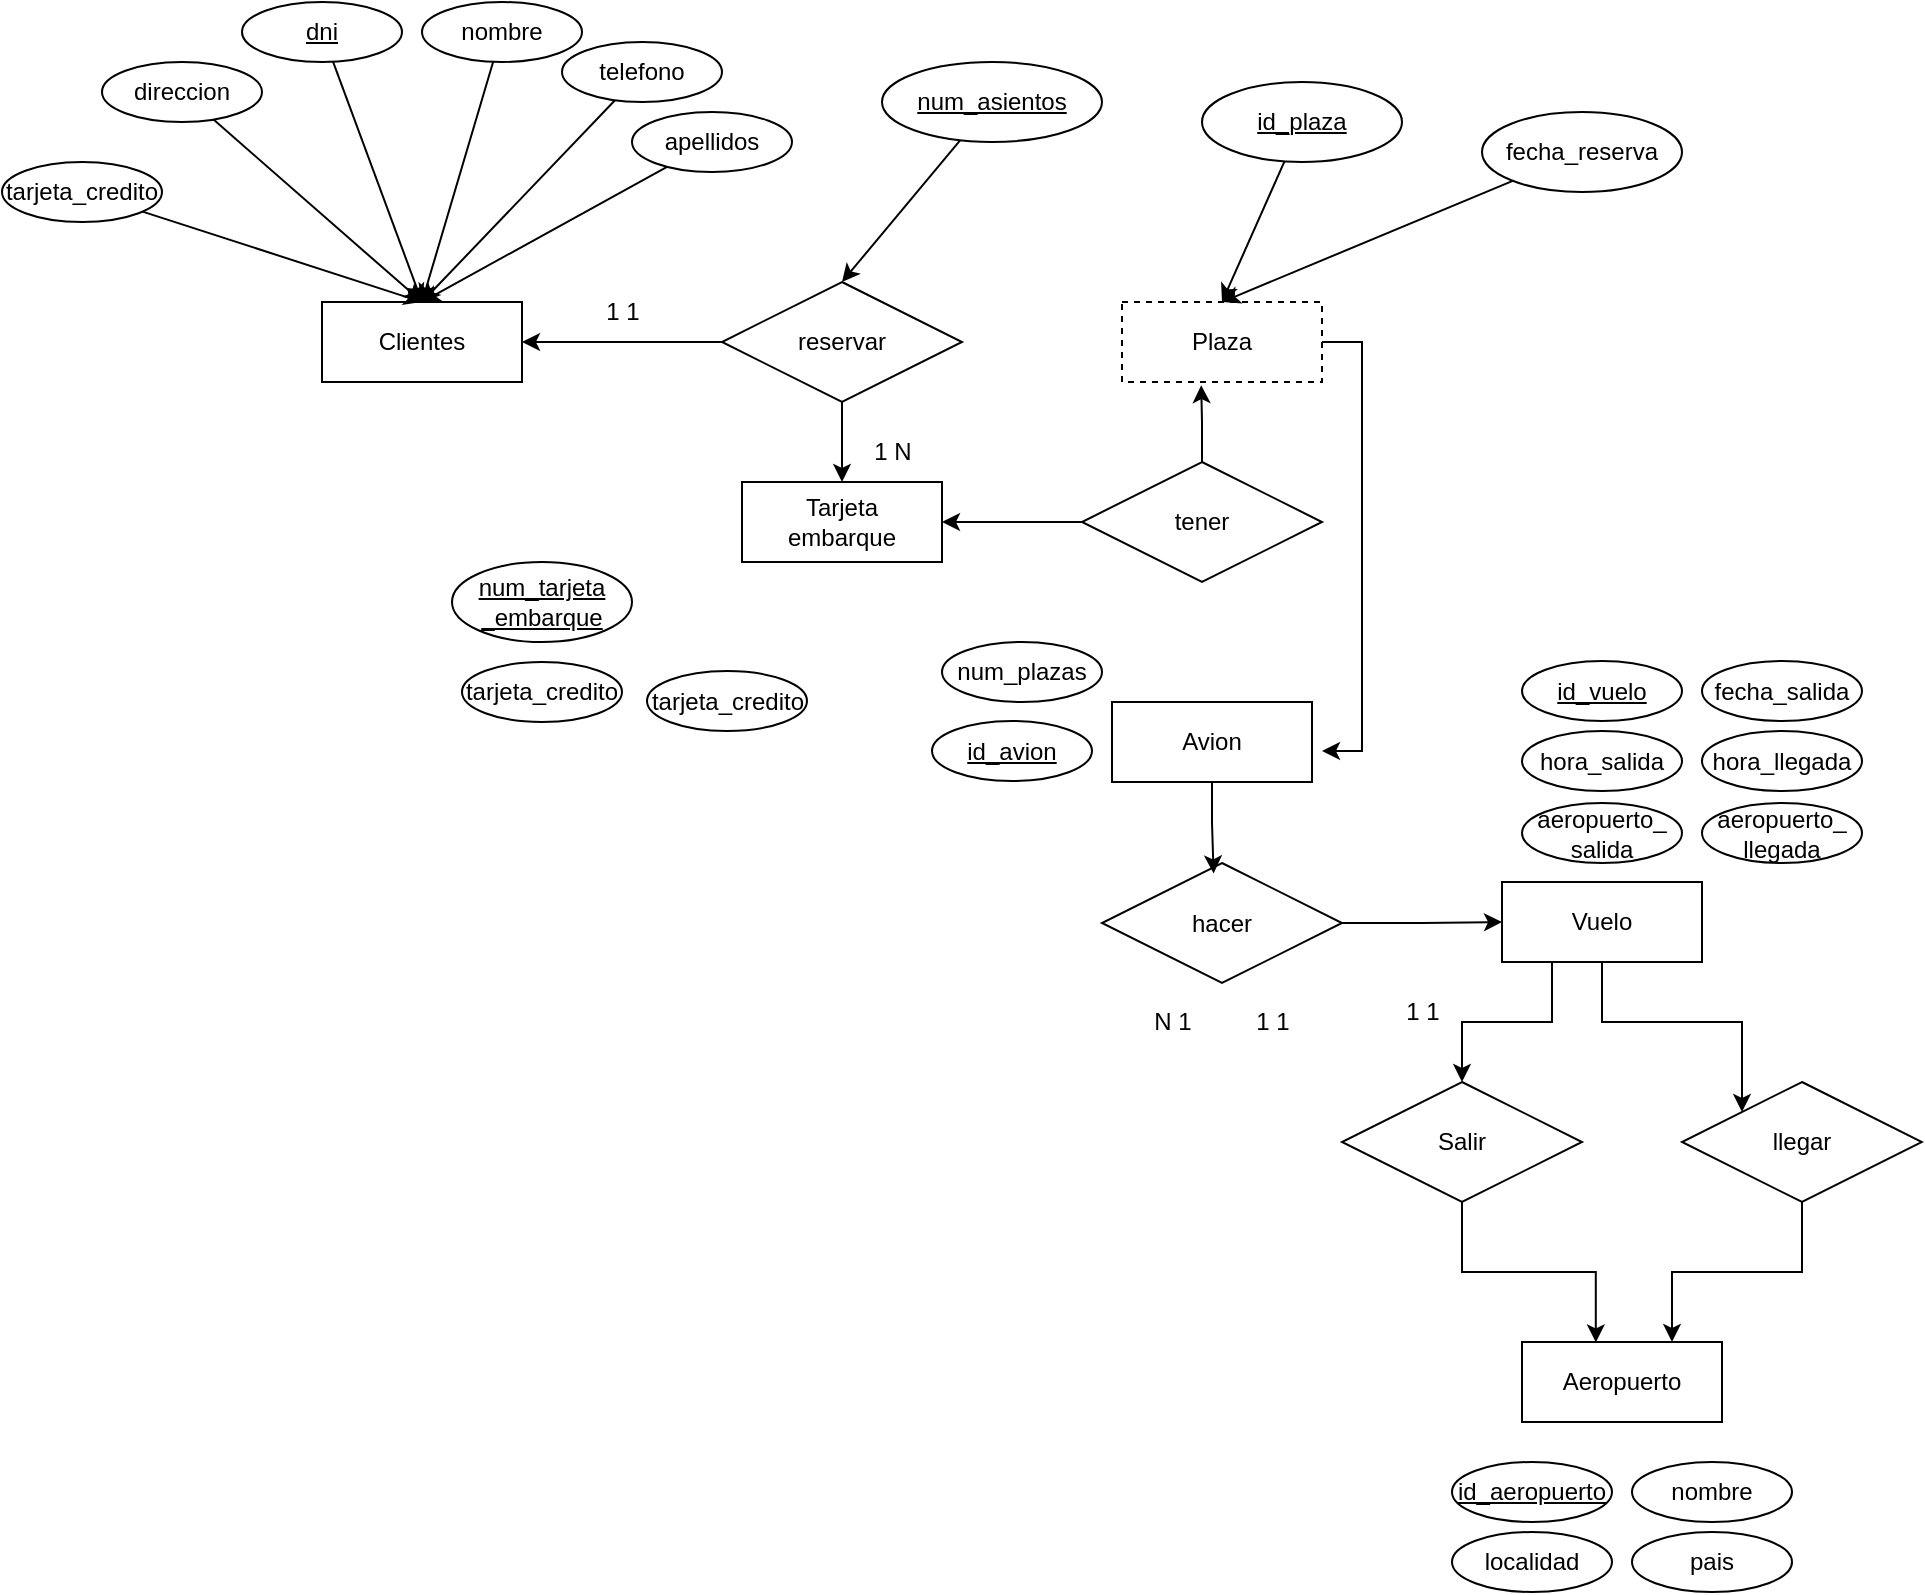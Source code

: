 <mxfile version="22.0.4" type="github">
  <diagram id="R2lEEEUBdFMjLlhIrx00" name="Page-1">
    <mxGraphModel dx="2284" dy="820" grid="1" gridSize="10" guides="1" tooltips="1" connect="1" arrows="1" fold="1" page="1" pageScale="1" pageWidth="850" pageHeight="1100" math="0" shadow="0" extFonts="Permanent Marker^https://fonts.googleapis.com/css?family=Permanent+Marker">
      <root>
        <mxCell id="0" />
        <mxCell id="1" parent="0" />
        <mxCell id="2jiFzWGauxY_XOc7GJdC-2" value="Clientes" style="whiteSpace=wrap;html=1;align=center;" parent="1" vertex="1">
          <mxGeometry x="100" y="240" width="100" height="40" as="geometry" />
        </mxCell>
        <mxCell id="2jiFzWGauxY_XOc7GJdC-4" value="Tarjeta &lt;br&gt;embarque" style="whiteSpace=wrap;html=1;align=center;" parent="1" vertex="1">
          <mxGeometry x="310" y="330" width="100" height="40" as="geometry" />
        </mxCell>
        <mxCell id="2jiFzWGauxY_XOc7GJdC-5" value="Aeropuerto" style="whiteSpace=wrap;html=1;align=center;" parent="1" vertex="1">
          <mxGeometry x="700" y="760" width="100" height="40" as="geometry" />
        </mxCell>
        <mxCell id="2jiFzWGauxY_XOc7GJdC-6" value="Avion" style="whiteSpace=wrap;html=1;align=center;" parent="1" vertex="1">
          <mxGeometry x="495" y="440" width="100" height="40" as="geometry" />
        </mxCell>
        <mxCell id="qRf_m3_fmnxYI7FiQeoy-6" style="edgeStyle=orthogonalEdgeStyle;rounded=0;orthogonalLoop=1;jettySize=auto;html=1;entryX=1;entryY=0.5;entryDx=0;entryDy=0;" edge="1" parent="1" source="2jiFzWGauxY_XOc7GJdC-7">
          <mxGeometry relative="1" as="geometry">
            <mxPoint x="600" y="464.5" as="targetPoint" />
            <Array as="points">
              <mxPoint x="620" y="260" />
              <mxPoint x="620" y="464" />
            </Array>
          </mxGeometry>
        </mxCell>
        <mxCell id="2jiFzWGauxY_XOc7GJdC-7" value="Plaza" style="whiteSpace=wrap;html=1;align=center;dashed=1;" parent="1" vertex="1">
          <mxGeometry x="500" y="240" width="100" height="40" as="geometry" />
        </mxCell>
        <mxCell id="lYEexqLNSPWDxcUZi8AM-1" style="rounded=0;orthogonalLoop=1;jettySize=auto;html=1;entryX=0.5;entryY=0;entryDx=0;entryDy=0;" parent="1" source="2jiFzWGauxY_XOc7GJdC-8" target="2jiFzWGauxY_XOc7GJdC-2" edge="1">
          <mxGeometry relative="1" as="geometry" />
        </mxCell>
        <mxCell id="2jiFzWGauxY_XOc7GJdC-8" value="dni" style="ellipse;whiteSpace=wrap;html=1;align=center;fontStyle=4" parent="1" vertex="1">
          <mxGeometry x="60" y="90" width="80" height="30" as="geometry" />
        </mxCell>
        <mxCell id="lYEexqLNSPWDxcUZi8AM-3" style="rounded=0;orthogonalLoop=1;jettySize=auto;html=1;entryX=0.5;entryY=0;entryDx=0;entryDy=0;" parent="1" source="2jiFzWGauxY_XOc7GJdC-9" target="2jiFzWGauxY_XOc7GJdC-2" edge="1">
          <mxGeometry relative="1" as="geometry" />
        </mxCell>
        <mxCell id="2jiFzWGauxY_XOc7GJdC-9" value="nombre" style="ellipse;whiteSpace=wrap;html=1;align=center;" parent="1" vertex="1">
          <mxGeometry x="150" y="90" width="80" height="30" as="geometry" />
        </mxCell>
        <mxCell id="lYEexqLNSPWDxcUZi8AM-5" style="rounded=0;orthogonalLoop=1;jettySize=auto;html=1;entryX=0.5;entryY=0;entryDx=0;entryDy=0;" parent="1" source="2jiFzWGauxY_XOc7GJdC-11" target="2jiFzWGauxY_XOc7GJdC-2" edge="1">
          <mxGeometry relative="1" as="geometry" />
        </mxCell>
        <mxCell id="2jiFzWGauxY_XOc7GJdC-11" value="apellidos" style="ellipse;whiteSpace=wrap;html=1;align=center;" parent="1" vertex="1">
          <mxGeometry x="255" y="145" width="80" height="30" as="geometry" />
        </mxCell>
        <mxCell id="lYEexqLNSPWDxcUZi8AM-2" style="rounded=0;orthogonalLoop=1;jettySize=auto;html=1;entryX=0.5;entryY=0;entryDx=0;entryDy=0;" parent="1" source="2jiFzWGauxY_XOc7GJdC-12" target="2jiFzWGauxY_XOc7GJdC-2" edge="1">
          <mxGeometry relative="1" as="geometry" />
        </mxCell>
        <mxCell id="2jiFzWGauxY_XOc7GJdC-12" value="direccion" style="ellipse;whiteSpace=wrap;html=1;align=center;" parent="1" vertex="1">
          <mxGeometry x="-10" y="120" width="80" height="30" as="geometry" />
        </mxCell>
        <mxCell id="lYEexqLNSPWDxcUZi8AM-4" style="rounded=0;orthogonalLoop=1;jettySize=auto;html=1;entryX=0.5;entryY=0;entryDx=0;entryDy=0;" parent="1" source="2jiFzWGauxY_XOc7GJdC-13" target="2jiFzWGauxY_XOc7GJdC-2" edge="1">
          <mxGeometry relative="1" as="geometry" />
        </mxCell>
        <mxCell id="2jiFzWGauxY_XOc7GJdC-13" value="telefono" style="ellipse;whiteSpace=wrap;html=1;align=center;" parent="1" vertex="1">
          <mxGeometry x="220" y="110" width="80" height="30" as="geometry" />
        </mxCell>
        <mxCell id="lYEexqLNSPWDxcUZi8AM-6" style="rounded=0;orthogonalLoop=1;jettySize=auto;html=1;entryX=0.5;entryY=0;entryDx=0;entryDy=0;" parent="1" source="2jiFzWGauxY_XOc7GJdC-14" target="2jiFzWGauxY_XOc7GJdC-2" edge="1">
          <mxGeometry relative="1" as="geometry" />
        </mxCell>
        <mxCell id="2jiFzWGauxY_XOc7GJdC-14" value="tarjeta_credito" style="ellipse;whiteSpace=wrap;html=1;align=center;" parent="1" vertex="1">
          <mxGeometry x="-60" y="170" width="80" height="30" as="geometry" />
        </mxCell>
        <mxCell id="lYEexqLNSPWDxcUZi8AM-8" style="rounded=0;orthogonalLoop=1;jettySize=auto;html=1;entryX=0.5;entryY=0;entryDx=0;entryDy=0;" parent="1" source="2jiFzWGauxY_XOc7GJdC-15" target="lYEexqLNSPWDxcUZi8AM-7" edge="1">
          <mxGeometry relative="1" as="geometry" />
        </mxCell>
        <mxCell id="2jiFzWGauxY_XOc7GJdC-15" value="num_asientos" style="ellipse;whiteSpace=wrap;html=1;align=center;fontStyle=4" parent="1" vertex="1">
          <mxGeometry x="380" y="120" width="110" height="40" as="geometry" />
        </mxCell>
        <mxCell id="lYEexqLNSPWDxcUZi8AM-9" style="rounded=0;orthogonalLoop=1;jettySize=auto;html=1;entryX=0.5;entryY=0;entryDx=0;entryDy=0;" parent="1" source="2jiFzWGauxY_XOc7GJdC-16" target="2jiFzWGauxY_XOc7GJdC-7" edge="1">
          <mxGeometry relative="1" as="geometry" />
        </mxCell>
        <mxCell id="2jiFzWGauxY_XOc7GJdC-16" value="fecha_reserva" style="ellipse;whiteSpace=wrap;html=1;align=center;" parent="1" vertex="1">
          <mxGeometry x="680" y="145" width="100" height="40" as="geometry" />
        </mxCell>
        <mxCell id="2jiFzWGauxY_XOc7GJdC-17" value="num_tarjeta&lt;br&gt;_embarque" style="ellipse;whiteSpace=wrap;html=1;align=center;fontStyle=4" parent="1" vertex="1">
          <mxGeometry x="165" y="370" width="90" height="40" as="geometry" />
        </mxCell>
        <mxCell id="2jiFzWGauxY_XOc7GJdC-18" value="tarjeta_credito" style="ellipse;whiteSpace=wrap;html=1;align=center;" parent="1" vertex="1">
          <mxGeometry x="170" y="420" width="80" height="30" as="geometry" />
        </mxCell>
        <mxCell id="2jiFzWGauxY_XOc7GJdC-20" value="tarjeta_credito" style="ellipse;whiteSpace=wrap;html=1;align=center;" parent="1" vertex="1">
          <mxGeometry x="262.5" y="424.5" width="80" height="30" as="geometry" />
        </mxCell>
        <mxCell id="2jiFzWGauxY_XOc7GJdC-21" value="id_avion&lt;br&gt;" style="ellipse;whiteSpace=wrap;html=1;align=center;fontStyle=4" parent="1" vertex="1">
          <mxGeometry x="405" y="449.5" width="80" height="30" as="geometry" />
        </mxCell>
        <mxCell id="2jiFzWGauxY_XOc7GJdC-22" value="num_plazas" style="ellipse;whiteSpace=wrap;html=1;align=center;" parent="1" vertex="1">
          <mxGeometry x="410" y="410" width="80" height="30" as="geometry" />
        </mxCell>
        <mxCell id="2jiFzWGauxY_XOc7GJdC-23" value="localidad" style="ellipse;whiteSpace=wrap;html=1;align=center;fontStyle=0" parent="1" vertex="1">
          <mxGeometry x="665" y="855" width="80" height="30" as="geometry" />
        </mxCell>
        <mxCell id="2jiFzWGauxY_XOc7GJdC-24" value="pais" style="ellipse;whiteSpace=wrap;html=1;align=center;" parent="1" vertex="1">
          <mxGeometry x="755" y="855" width="80" height="30" as="geometry" />
        </mxCell>
        <mxCell id="2jiFzWGauxY_XOc7GJdC-25" value="id_aeropuerto" style="ellipse;whiteSpace=wrap;html=1;align=center;fontStyle=4" parent="1" vertex="1">
          <mxGeometry x="665" y="820" width="80" height="30" as="geometry" />
        </mxCell>
        <mxCell id="2jiFzWGauxY_XOc7GJdC-26" value="nombre" style="ellipse;whiteSpace=wrap;html=1;align=center;" parent="1" vertex="1">
          <mxGeometry x="755" y="820" width="80" height="30" as="geometry" />
        </mxCell>
        <mxCell id="2jiFzWGauxY_XOc7GJdC-27" value="hora_salida" style="ellipse;whiteSpace=wrap;html=1;align=center;fontStyle=0" parent="1" vertex="1">
          <mxGeometry x="700" y="454.5" width="80" height="30" as="geometry" />
        </mxCell>
        <mxCell id="2jiFzWGauxY_XOc7GJdC-28" value="hora_llegada" style="ellipse;whiteSpace=wrap;html=1;align=center;" parent="1" vertex="1">
          <mxGeometry x="790" y="454.5" width="80" height="30" as="geometry" />
        </mxCell>
        <mxCell id="2jiFzWGauxY_XOc7GJdC-29" value="id_vuelo" style="ellipse;whiteSpace=wrap;html=1;align=center;fontStyle=4" parent="1" vertex="1">
          <mxGeometry x="700" y="419.5" width="80" height="30" as="geometry" />
        </mxCell>
        <mxCell id="2jiFzWGauxY_XOc7GJdC-30" value="fecha_salida" style="ellipse;whiteSpace=wrap;html=1;align=center;" parent="1" vertex="1">
          <mxGeometry x="790" y="419.5" width="80" height="30" as="geometry" />
        </mxCell>
        <mxCell id="2jiFzWGauxY_XOc7GJdC-31" value="aeropuerto_&lt;br&gt;salida" style="ellipse;whiteSpace=wrap;html=1;align=center;fontStyle=0" parent="1" vertex="1">
          <mxGeometry x="700" y="490.5" width="80" height="30" as="geometry" />
        </mxCell>
        <mxCell id="2jiFzWGauxY_XOc7GJdC-32" value="aeropuerto_&lt;br&gt;llegada" style="ellipse;whiteSpace=wrap;html=1;align=center;" parent="1" vertex="1">
          <mxGeometry x="790" y="490.5" width="80" height="30" as="geometry" />
        </mxCell>
        <mxCell id="lYEexqLNSPWDxcUZi8AM-10" style="edgeStyle=orthogonalEdgeStyle;rounded=0;orthogonalLoop=1;jettySize=auto;html=1;entryX=1;entryY=0.5;entryDx=0;entryDy=0;" parent="1" source="lYEexqLNSPWDxcUZi8AM-7" target="2jiFzWGauxY_XOc7GJdC-2" edge="1">
          <mxGeometry relative="1" as="geometry" />
        </mxCell>
        <mxCell id="lYEexqLNSPWDxcUZi8AM-11" style="edgeStyle=orthogonalEdgeStyle;rounded=0;orthogonalLoop=1;jettySize=auto;html=1;entryX=0.5;entryY=0;entryDx=0;entryDy=0;" parent="1" source="lYEexqLNSPWDxcUZi8AM-7" target="2jiFzWGauxY_XOc7GJdC-4" edge="1">
          <mxGeometry relative="1" as="geometry" />
        </mxCell>
        <mxCell id="lYEexqLNSPWDxcUZi8AM-7" value="reservar" style="shape=rhombus;perimeter=rhombusPerimeter;whiteSpace=wrap;html=1;align=center;" parent="1" vertex="1">
          <mxGeometry x="300" y="230" width="120" height="60" as="geometry" />
        </mxCell>
        <mxCell id="qRf_m3_fmnxYI7FiQeoy-9" style="edgeStyle=orthogonalEdgeStyle;rounded=0;orthogonalLoop=1;jettySize=auto;html=1;entryX=0;entryY=0.5;entryDx=0;entryDy=0;" edge="1" parent="1" source="lYEexqLNSPWDxcUZi8AM-14" target="qRf_m3_fmnxYI7FiQeoy-7">
          <mxGeometry relative="1" as="geometry" />
        </mxCell>
        <mxCell id="lYEexqLNSPWDxcUZi8AM-14" value="hacer" style="shape=rhombus;perimeter=rhombusPerimeter;whiteSpace=wrap;html=1;align=center;" parent="1" vertex="1">
          <mxGeometry x="490" y="520.5" width="120" height="60" as="geometry" />
        </mxCell>
        <mxCell id="lYEexqLNSPWDxcUZi8AM-26" style="edgeStyle=orthogonalEdgeStyle;rounded=0;orthogonalLoop=1;jettySize=auto;html=1;" parent="1" source="lYEexqLNSPWDxcUZi8AM-15" target="2jiFzWGauxY_XOc7GJdC-4" edge="1">
          <mxGeometry relative="1" as="geometry" />
        </mxCell>
        <mxCell id="lYEexqLNSPWDxcUZi8AM-15" value="tener" style="shape=rhombus;perimeter=rhombusPerimeter;whiteSpace=wrap;html=1;align=center;" parent="1" vertex="1">
          <mxGeometry x="480" y="320" width="120" height="60" as="geometry" />
        </mxCell>
        <mxCell id="lYEexqLNSPWDxcUZi8AM-16" value="1 N" style="text;html=1;align=center;verticalAlign=middle;resizable=0;points=[];autosize=1;strokeColor=none;fillColor=none;" parent="1" vertex="1">
          <mxGeometry x="365" y="300" width="40" height="30" as="geometry" />
        </mxCell>
        <mxCell id="lYEexqLNSPWDxcUZi8AM-17" value="1 1" style="text;html=1;align=center;verticalAlign=middle;resizable=0;points=[];autosize=1;strokeColor=none;fillColor=none;" parent="1" vertex="1">
          <mxGeometry x="230" y="230" width="40" height="30" as="geometry" />
        </mxCell>
        <mxCell id="lYEexqLNSPWDxcUZi8AM-19" style="rounded=0;orthogonalLoop=1;jettySize=auto;html=1;entryX=0.5;entryY=0;entryDx=0;entryDy=0;" parent="1" source="lYEexqLNSPWDxcUZi8AM-18" target="2jiFzWGauxY_XOc7GJdC-7" edge="1">
          <mxGeometry relative="1" as="geometry" />
        </mxCell>
        <mxCell id="lYEexqLNSPWDxcUZi8AM-18" value="id_plaza" style="ellipse;whiteSpace=wrap;html=1;align=center;fontStyle=4" parent="1" vertex="1">
          <mxGeometry x="540" y="130" width="100" height="40" as="geometry" />
        </mxCell>
        <mxCell id="lYEexqLNSPWDxcUZi8AM-32" value="1 1" style="text;html=1;align=center;verticalAlign=middle;resizable=0;points=[];autosize=1;strokeColor=none;fillColor=none;" parent="1" vertex="1">
          <mxGeometry x="630" y="580" width="40" height="30" as="geometry" />
        </mxCell>
        <mxCell id="lYEexqLNSPWDxcUZi8AM-36" value="1 1" style="text;html=1;align=center;verticalAlign=middle;resizable=0;points=[];autosize=1;strokeColor=none;fillColor=none;" parent="1" vertex="1">
          <mxGeometry x="555" y="585" width="40" height="30" as="geometry" />
        </mxCell>
        <mxCell id="lYEexqLNSPWDxcUZi8AM-37" value="N 1" style="text;html=1;align=center;verticalAlign=middle;resizable=0;points=[];autosize=1;strokeColor=none;fillColor=none;" parent="1" vertex="1">
          <mxGeometry x="505" y="585" width="40" height="30" as="geometry" />
        </mxCell>
        <mxCell id="qRf_m3_fmnxYI7FiQeoy-5" style="edgeStyle=orthogonalEdgeStyle;rounded=0;orthogonalLoop=1;jettySize=auto;html=1;entryX=0.396;entryY=1.04;entryDx=0;entryDy=0;entryPerimeter=0;" edge="1" parent="1" source="lYEexqLNSPWDxcUZi8AM-15" target="2jiFzWGauxY_XOc7GJdC-7">
          <mxGeometry relative="1" as="geometry" />
        </mxCell>
        <mxCell id="qRf_m3_fmnxYI7FiQeoy-12" style="edgeStyle=orthogonalEdgeStyle;rounded=0;orthogonalLoop=1;jettySize=auto;html=1;entryX=0;entryY=0;entryDx=0;entryDy=0;" edge="1" parent="1" source="qRf_m3_fmnxYI7FiQeoy-7" target="qRf_m3_fmnxYI7FiQeoy-11">
          <mxGeometry relative="1" as="geometry" />
        </mxCell>
        <mxCell id="qRf_m3_fmnxYI7FiQeoy-13" style="edgeStyle=orthogonalEdgeStyle;rounded=0;orthogonalLoop=1;jettySize=auto;html=1;exitX=0.25;exitY=1;exitDx=0;exitDy=0;" edge="1" parent="1" source="qRf_m3_fmnxYI7FiQeoy-7" target="qRf_m3_fmnxYI7FiQeoy-10">
          <mxGeometry relative="1" as="geometry" />
        </mxCell>
        <mxCell id="qRf_m3_fmnxYI7FiQeoy-7" value="Vuelo" style="whiteSpace=wrap;html=1;align=center;" vertex="1" parent="1">
          <mxGeometry x="690" y="530" width="100" height="40" as="geometry" />
        </mxCell>
        <mxCell id="qRf_m3_fmnxYI7FiQeoy-8" style="edgeStyle=orthogonalEdgeStyle;rounded=0;orthogonalLoop=1;jettySize=auto;html=1;entryX=0.465;entryY=0.087;entryDx=0;entryDy=0;entryPerimeter=0;" edge="1" parent="1" source="2jiFzWGauxY_XOc7GJdC-6" target="lYEexqLNSPWDxcUZi8AM-14">
          <mxGeometry relative="1" as="geometry" />
        </mxCell>
        <mxCell id="qRf_m3_fmnxYI7FiQeoy-10" value="Salir" style="shape=rhombus;perimeter=rhombusPerimeter;whiteSpace=wrap;html=1;align=center;" vertex="1" parent="1">
          <mxGeometry x="610" y="630" width="120" height="60" as="geometry" />
        </mxCell>
        <mxCell id="qRf_m3_fmnxYI7FiQeoy-15" style="edgeStyle=orthogonalEdgeStyle;rounded=0;orthogonalLoop=1;jettySize=auto;html=1;entryX=0.75;entryY=0;entryDx=0;entryDy=0;" edge="1" parent="1" source="qRf_m3_fmnxYI7FiQeoy-11" target="2jiFzWGauxY_XOc7GJdC-5">
          <mxGeometry relative="1" as="geometry" />
        </mxCell>
        <mxCell id="qRf_m3_fmnxYI7FiQeoy-11" value="llegar" style="shape=rhombus;perimeter=rhombusPerimeter;whiteSpace=wrap;html=1;align=center;" vertex="1" parent="1">
          <mxGeometry x="780" y="630" width="120" height="60" as="geometry" />
        </mxCell>
        <mxCell id="qRf_m3_fmnxYI7FiQeoy-14" style="edgeStyle=orthogonalEdgeStyle;rounded=0;orthogonalLoop=1;jettySize=auto;html=1;entryX=0.369;entryY=0.005;entryDx=0;entryDy=0;entryPerimeter=0;" edge="1" parent="1" source="qRf_m3_fmnxYI7FiQeoy-10" target="2jiFzWGauxY_XOc7GJdC-5">
          <mxGeometry relative="1" as="geometry" />
        </mxCell>
      </root>
    </mxGraphModel>
  </diagram>
</mxfile>
